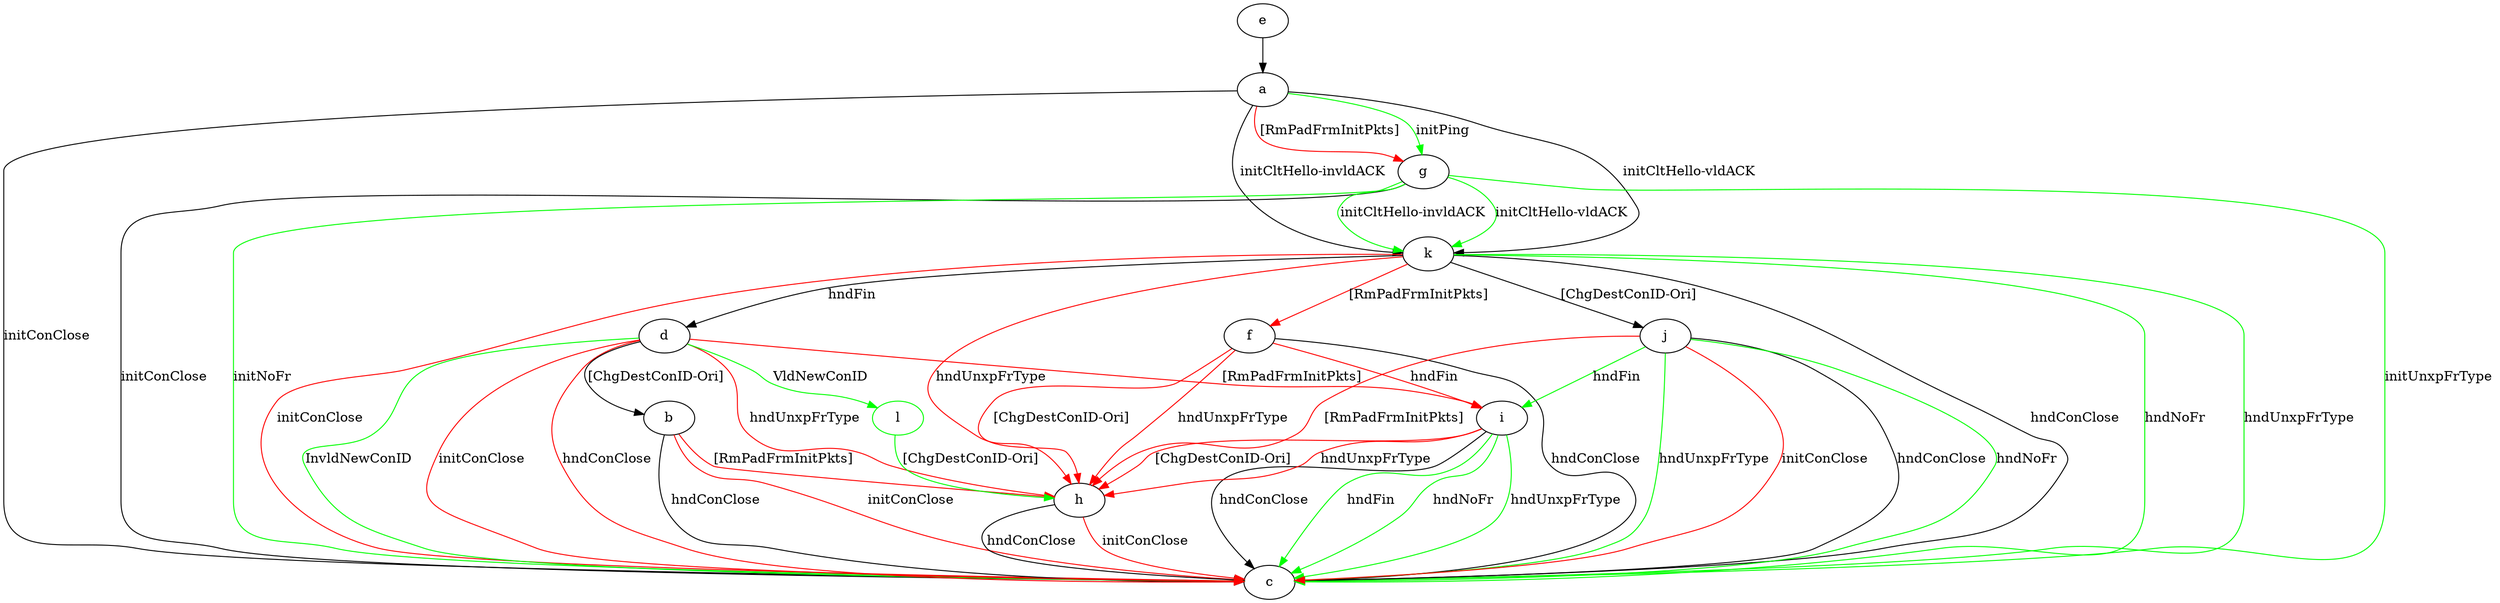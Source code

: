 digraph "" {
	a -> c	[key=0,
		label="initConClose "];
	a -> g	[key=0,
		color=green,
		label="initPing "];
	a -> g	[key=1,
		color=red,
		label="[RmPadFrmInitPkts] "];
	a -> k	[key=0,
		label="initCltHello-vldACK "];
	a -> k	[key=1,
		label="initCltHello-invldACK "];
	b -> c	[key=0,
		label="hndConClose "];
	b -> c	[key=1,
		color=red,
		label="initConClose "];
	b -> h	[key=0,
		color=red,
		label="[RmPadFrmInitPkts] "];
	d -> b	[key=0,
		label="[ChgDestConID-Ori] "];
	d -> c	[key=0,
		color=green,
		label="InvldNewConID "];
	d -> c	[key=1,
		color=red,
		label="initConClose "];
	d -> c	[key=2,
		color=red,
		label="hndConClose "];
	d -> h	[key=0,
		color=red,
		label="hndUnxpFrType "];
	d -> i	[key=0,
		color=red,
		label="[RmPadFrmInitPkts] "];
	l	[color=green];
	d -> l	[key=0,
		color=green,
		label="VldNewConID "];
	e -> a	[key=0];
	f -> c	[key=0,
		label="hndConClose "];
	f -> h	[key=0,
		color=red,
		label="hndUnxpFrType "];
	f -> h	[key=1,
		color=red,
		label="[ChgDestConID-Ori] "];
	f -> i	[key=0,
		color=red,
		label="hndFin "];
	g -> c	[key=0,
		label="initConClose "];
	g -> c	[key=1,
		color=green,
		label="initNoFr "];
	g -> c	[key=2,
		color=green,
		label="initUnxpFrType "];
	g -> k	[key=0,
		color=green,
		label="initCltHello-vldACK "];
	g -> k	[key=1,
		color=green,
		label="initCltHello-invldACK "];
	h -> c	[key=0,
		label="hndConClose "];
	h -> c	[key=1,
		color=red,
		label="initConClose "];
	i -> c	[key=0,
		label="hndConClose "];
	i -> c	[key=1,
		color=green,
		label="hndFin "];
	i -> c	[key=2,
		color=green,
		label="hndNoFr "];
	i -> c	[key=3,
		color=green,
		label="hndUnxpFrType "];
	i -> h	[key=0,
		color=red,
		label="hndUnxpFrType "];
	i -> h	[key=1,
		color=red,
		label="[ChgDestConID-Ori] "];
	j -> c	[key=0,
		label="hndConClose "];
	j -> c	[key=1,
		color=green,
		label="hndNoFr "];
	j -> c	[key=2,
		color=green,
		label="hndUnxpFrType "];
	j -> c	[key=3,
		color=red,
		label="initConClose "];
	j -> h	[key=0,
		color=red,
		label="[RmPadFrmInitPkts] "];
	j -> i	[key=0,
		color=green,
		label="hndFin "];
	k -> c	[key=0,
		label="hndConClose "];
	k -> c	[key=1,
		color=green,
		label="hndNoFr "];
	k -> c	[key=2,
		color=green,
		label="hndUnxpFrType "];
	k -> c	[key=3,
		color=red,
		label="initConClose "];
	k -> d	[key=0,
		label="hndFin "];
	k -> f	[key=0,
		color=red,
		label="[RmPadFrmInitPkts] "];
	k -> h	[key=0,
		color=red,
		label="hndUnxpFrType "];
	k -> j	[key=0,
		label="[ChgDestConID-Ori] "];
	l -> h	[key=0,
		color=green,
		label="[ChgDestConID-Ori] "];
}
